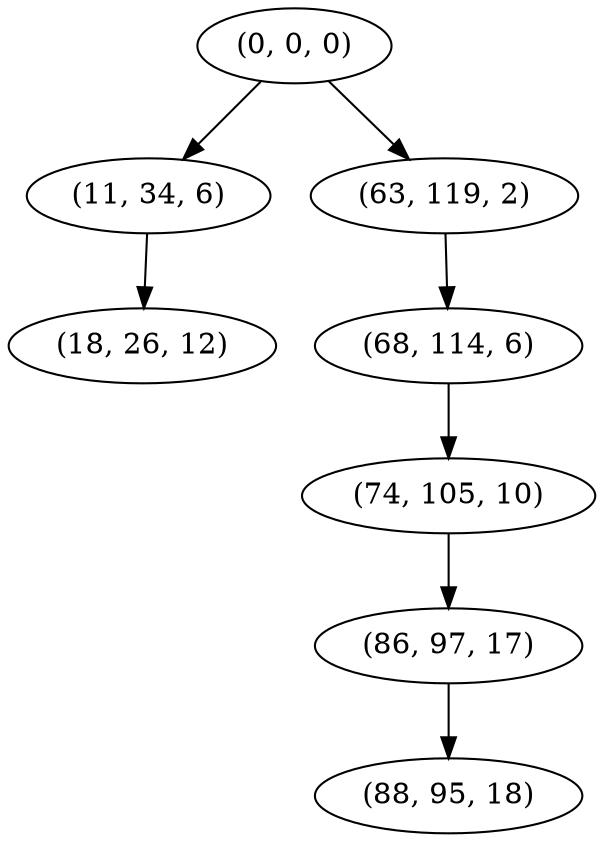 digraph tree {
    "(0, 0, 0)";
    "(11, 34, 6)";
    "(18, 26, 12)";
    "(63, 119, 2)";
    "(68, 114, 6)";
    "(74, 105, 10)";
    "(86, 97, 17)";
    "(88, 95, 18)";
    "(0, 0, 0)" -> "(11, 34, 6)";
    "(0, 0, 0)" -> "(63, 119, 2)";
    "(11, 34, 6)" -> "(18, 26, 12)";
    "(63, 119, 2)" -> "(68, 114, 6)";
    "(68, 114, 6)" -> "(74, 105, 10)";
    "(74, 105, 10)" -> "(86, 97, 17)";
    "(86, 97, 17)" -> "(88, 95, 18)";
}
